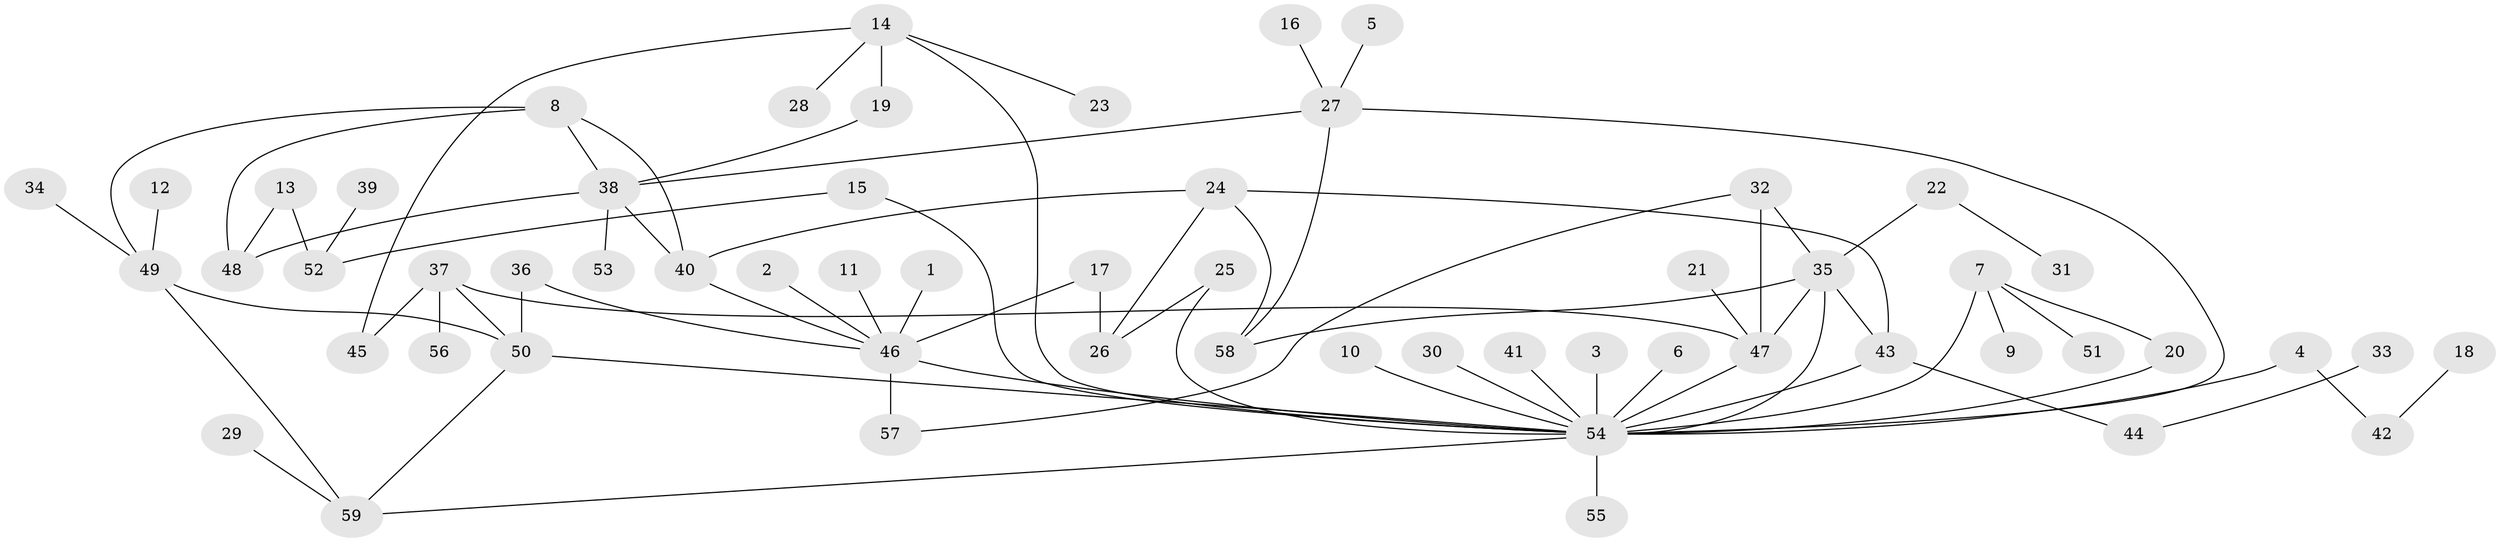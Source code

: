 // original degree distribution, {3: 0.12048192771084337, 21: 0.012048192771084338, 10: 0.012048192771084338, 1: 0.4457831325301205, 5: 0.04819277108433735, 7: 0.024096385542168676, 4: 0.08433734939759036, 2: 0.2289156626506024, 6: 0.024096385542168676}
// Generated by graph-tools (version 1.1) at 2025/36/03/04/25 23:36:55]
// undirected, 59 vertices, 79 edges
graph export_dot {
  node [color=gray90,style=filled];
  1;
  2;
  3;
  4;
  5;
  6;
  7;
  8;
  9;
  10;
  11;
  12;
  13;
  14;
  15;
  16;
  17;
  18;
  19;
  20;
  21;
  22;
  23;
  24;
  25;
  26;
  27;
  28;
  29;
  30;
  31;
  32;
  33;
  34;
  35;
  36;
  37;
  38;
  39;
  40;
  41;
  42;
  43;
  44;
  45;
  46;
  47;
  48;
  49;
  50;
  51;
  52;
  53;
  54;
  55;
  56;
  57;
  58;
  59;
  1 -- 46 [weight=1.0];
  2 -- 46 [weight=1.0];
  3 -- 54 [weight=1.0];
  4 -- 42 [weight=1.0];
  4 -- 54 [weight=1.0];
  5 -- 27 [weight=1.0];
  6 -- 54 [weight=1.0];
  7 -- 9 [weight=1.0];
  7 -- 20 [weight=1.0];
  7 -- 51 [weight=1.0];
  7 -- 54 [weight=2.0];
  8 -- 38 [weight=1.0];
  8 -- 40 [weight=1.0];
  8 -- 48 [weight=1.0];
  8 -- 49 [weight=1.0];
  10 -- 54 [weight=1.0];
  11 -- 46 [weight=1.0];
  12 -- 49 [weight=1.0];
  13 -- 48 [weight=1.0];
  13 -- 52 [weight=1.0];
  14 -- 19 [weight=1.0];
  14 -- 23 [weight=1.0];
  14 -- 28 [weight=1.0];
  14 -- 45 [weight=1.0];
  14 -- 54 [weight=1.0];
  15 -- 52 [weight=1.0];
  15 -- 54 [weight=1.0];
  16 -- 27 [weight=1.0];
  17 -- 26 [weight=1.0];
  17 -- 46 [weight=1.0];
  18 -- 42 [weight=1.0];
  19 -- 38 [weight=1.0];
  20 -- 54 [weight=1.0];
  21 -- 47 [weight=1.0];
  22 -- 31 [weight=1.0];
  22 -- 35 [weight=1.0];
  24 -- 26 [weight=1.0];
  24 -- 40 [weight=1.0];
  24 -- 43 [weight=1.0];
  24 -- 58 [weight=1.0];
  25 -- 26 [weight=1.0];
  25 -- 54 [weight=1.0];
  27 -- 38 [weight=1.0];
  27 -- 54 [weight=1.0];
  27 -- 58 [weight=1.0];
  29 -- 59 [weight=1.0];
  30 -- 54 [weight=1.0];
  32 -- 35 [weight=1.0];
  32 -- 47 [weight=1.0];
  32 -- 57 [weight=1.0];
  33 -- 44 [weight=1.0];
  34 -- 49 [weight=1.0];
  35 -- 43 [weight=1.0];
  35 -- 47 [weight=1.0];
  35 -- 54 [weight=1.0];
  35 -- 58 [weight=1.0];
  36 -- 46 [weight=1.0];
  36 -- 50 [weight=1.0];
  37 -- 45 [weight=1.0];
  37 -- 47 [weight=1.0];
  37 -- 50 [weight=1.0];
  37 -- 56 [weight=1.0];
  38 -- 40 [weight=1.0];
  38 -- 48 [weight=1.0];
  38 -- 53 [weight=1.0];
  39 -- 52 [weight=1.0];
  40 -- 46 [weight=1.0];
  41 -- 54 [weight=1.0];
  43 -- 44 [weight=1.0];
  43 -- 54 [weight=1.0];
  46 -- 54 [weight=1.0];
  46 -- 57 [weight=2.0];
  47 -- 54 [weight=1.0];
  49 -- 50 [weight=1.0];
  49 -- 59 [weight=1.0];
  50 -- 54 [weight=1.0];
  50 -- 59 [weight=1.0];
  54 -- 55 [weight=1.0];
  54 -- 59 [weight=1.0];
}
